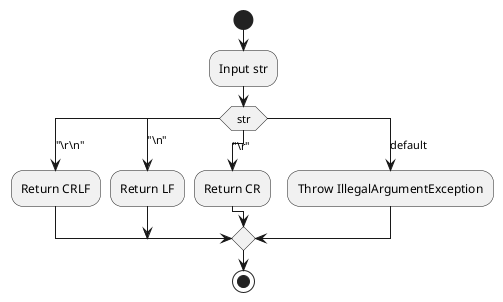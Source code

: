 @startuml
start
:Input str;
switch (str)
case ("\\r\\n")
  :Return CRLF;
case ("\\n")
  :Return LF;
case ("\\r")
  :Return CR;
case (default)
  :Throw IllegalArgumentException;
endswitch
stop
@enduml